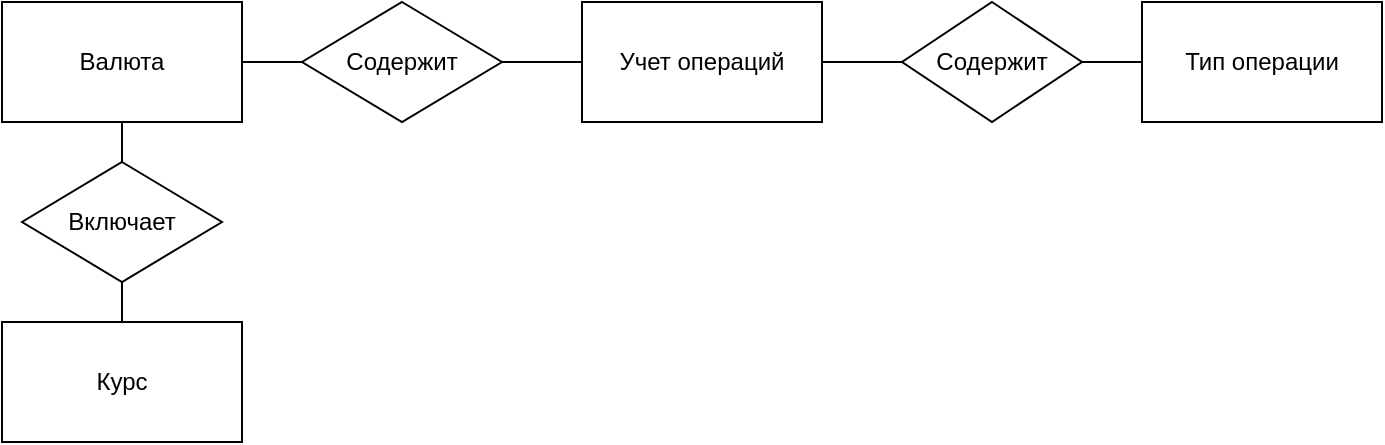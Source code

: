 <mxfile version="14.2.4" type="device"><diagram id="iTJvFhbeRQ6yd5B9iH8u" name="Page-1"><mxGraphModel dx="981" dy="548" grid="0" gridSize="10" guides="1" tooltips="1" connect="1" arrows="1" fold="1" page="1" pageScale="1" pageWidth="827" pageHeight="1169" math="0" shadow="0"><root><mxCell id="0"/><mxCell id="1" parent="0"/><mxCell id="AizMJLl2PqBnKzoVofWX-4" style="edgeStyle=orthogonalEdgeStyle;rounded=0;orthogonalLoop=1;jettySize=auto;html=1;entryX=1;entryY=0.5;entryDx=0;entryDy=0;endArrow=none;endFill=0;" edge="1" parent="1" source="AizMJLl2PqBnKzoVofWX-1" target="AizMJLl2PqBnKzoVofWX-3"><mxGeometry relative="1" as="geometry"/></mxCell><mxCell id="AizMJLl2PqBnKzoVofWX-5" style="edgeStyle=orthogonalEdgeStyle;rounded=0;orthogonalLoop=1;jettySize=auto;html=1;entryX=0;entryY=0.5;entryDx=0;entryDy=0;endArrow=none;endFill=0;" edge="1" parent="1" source="AizMJLl2PqBnKzoVofWX-1" target="AizMJLl2PqBnKzoVofWX-2"><mxGeometry relative="1" as="geometry"/></mxCell><mxCell id="AizMJLl2PqBnKzoVofWX-1" value="Учет операций" style="rounded=0;whiteSpace=wrap;html=1;" vertex="1" parent="1"><mxGeometry x="360" y="80" width="120" height="60" as="geometry"/></mxCell><mxCell id="AizMJLl2PqBnKzoVofWX-15" style="edgeStyle=orthogonalEdgeStyle;rounded=0;orthogonalLoop=1;jettySize=auto;html=1;entryX=0;entryY=0.5;entryDx=0;entryDy=0;endArrow=none;endFill=0;" edge="1" parent="1" source="AizMJLl2PqBnKzoVofWX-2" target="AizMJLl2PqBnKzoVofWX-7"><mxGeometry relative="1" as="geometry"/></mxCell><mxCell id="AizMJLl2PqBnKzoVofWX-2" value="Содержит" style="rhombus;whiteSpace=wrap;html=1;" vertex="1" parent="1"><mxGeometry x="520" y="80" width="90" height="60" as="geometry"/></mxCell><mxCell id="AizMJLl2PqBnKzoVofWX-3" value="Содержит" style="rhombus;whiteSpace=wrap;html=1;" vertex="1" parent="1"><mxGeometry x="220" y="80" width="100" height="60" as="geometry"/></mxCell><mxCell id="AizMJLl2PqBnKzoVofWX-12" style="edgeStyle=orthogonalEdgeStyle;rounded=0;orthogonalLoop=1;jettySize=auto;html=1;endArrow=none;endFill=0;" edge="1" parent="1" source="AizMJLl2PqBnKzoVofWX-6" target="AizMJLl2PqBnKzoVofWX-3"><mxGeometry relative="1" as="geometry"/></mxCell><mxCell id="AizMJLl2PqBnKzoVofWX-13" style="edgeStyle=orthogonalEdgeStyle;rounded=0;orthogonalLoop=1;jettySize=auto;html=1;entryX=0.5;entryY=0;entryDx=0;entryDy=0;endArrow=none;endFill=0;" edge="1" parent="1" source="AizMJLl2PqBnKzoVofWX-6" target="AizMJLl2PqBnKzoVofWX-9"><mxGeometry relative="1" as="geometry"/></mxCell><mxCell id="AizMJLl2PqBnKzoVofWX-6" value="Валюта" style="rounded=0;whiteSpace=wrap;html=1;" vertex="1" parent="1"><mxGeometry x="70" y="80" width="120" height="60" as="geometry"/></mxCell><mxCell id="AizMJLl2PqBnKzoVofWX-7" value="Тип операции" style="rounded=0;whiteSpace=wrap;html=1;" vertex="1" parent="1"><mxGeometry x="640" y="80" width="120" height="60" as="geometry"/></mxCell><mxCell id="AizMJLl2PqBnKzoVofWX-14" style="edgeStyle=orthogonalEdgeStyle;rounded=0;orthogonalLoop=1;jettySize=auto;html=1;endArrow=none;endFill=0;" edge="1" parent="1" source="AizMJLl2PqBnKzoVofWX-9" target="AizMJLl2PqBnKzoVofWX-11"><mxGeometry relative="1" as="geometry"/></mxCell><mxCell id="AizMJLl2PqBnKzoVofWX-9" value="Включает" style="rhombus;whiteSpace=wrap;html=1;" vertex="1" parent="1"><mxGeometry x="80" y="160" width="100" height="60" as="geometry"/></mxCell><mxCell id="AizMJLl2PqBnKzoVofWX-11" value="Курс" style="rounded=0;whiteSpace=wrap;html=1;" vertex="1" parent="1"><mxGeometry x="70" y="240" width="120" height="60" as="geometry"/></mxCell></root></mxGraphModel></diagram></mxfile>